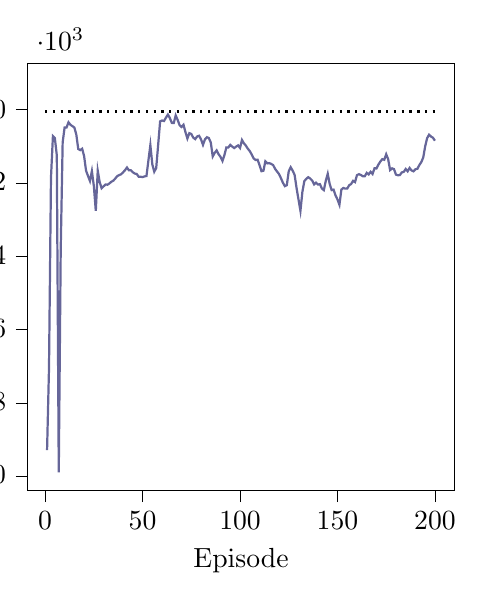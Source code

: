 % This file was created by tikzplotlib v0.9.1.
\begin{tikzpicture}[trim axis right,trim axis left]

\definecolor{color0}{rgb}{0.122,0.467,0.706}

\begin{axis}[
compat=newest,
tick align=outside,
tick pos=left,
x grid style={white!69.02!black},
xmin=-8.95, xmax=209.95,
xtick style={color=black},
y grid style={white!69.02!black},
ymin=-10384.748, ymax=1259.951,
ytick style={color=black},
scaled y ticks=true,
scaled y ticks=base 10:-3,
width=7cm,
height=7cm,
xlabel=Episode,
ylabel=Reward,
y label style={at={(-0.2,0.5)}}
]

\addplot[thick, black, dotted, domain=0:200] {-46.53};

\addplot [thick, blue!20!gray]
table {%
1 -9289.701
2 -7028.235
3 -1861.916
4 -722.594
5 -776.254
6 -1247.504
7 -9896.526
8 -3826.191
9 -891.006
10 -483.174
11 -484.569
12 -343.666
13 -411.532
14 -448.831
15 -485.649
16 -677.426
17 -1072.053
18 -1102.724
19 -1064.653
20 -1265.052
21 -1662.144
22 -1806.661
23 -1944.21
24 -1676.562
25 -2082.607
26 -2760.452
27 -1664.158
28 -1975.897
29 -2144.546
30 -2091.277
31 -2041.582
32 -2046.693
33 -2011.403
34 -1965.683
35 -1936.318
36 -1878.076
37 -1812.157
38 -1783.212
39 -1761.748
40 -1710.162
41 -1649.393
42 -1577.992
43 -1654.556
44 -1651.422
45 -1707.855
46 -1741.848
47 -1754.406
48 -1828.352
49 -1828.472
50 -1839.846
51 -1820.051
52 -1810.036
53 -1381.828
54 -967.569
55 -1491.787
56 -1692.283
57 -1588.083
58 -957.84
59 -317.442
60 -294.772
61 -308.769
62 -216.14
63 -132.079
64 -228.451
65 -359.92
66 -362.011
67 -155.697
68 -279.449
69 -423.14
70 -472.323
71 -411.045
72 -610.458
73 -785.219
74 -639.823
75 -662.229
76 -763.128
77 -802.99
78 -730.087
79 -710.97
80 -811.005
81 -959.697
82 -809.669
83 -750.277
84 -773.81
85 -894.116
86 -1275.56
87 -1178.718
88 -1110.469
89 -1215.038
90 -1285.947
91 -1398.409
92 -1235.55
93 -1028.123
94 -1030.765
95 -959.73
96 -1006.897
97 -1046.533
98 -1007.512
99 -973.736
100 -1043.316
101 -826.935
102 -917.347
103 -980.712
104 -1063.751
105 -1129.204
106 -1223.193
107 -1330.659
108 -1371.932
109 -1364.493
110 -1510.261
111 -1677.934
112 -1666.494
113 -1408.818
114 -1465.145
115 -1457.886
116 -1479.813
117 -1511.568
118 -1615.329
119 -1686.496
120 -1754.814
121 -1868.695
122 -1992.83
123 -2084.975
124 -2058.528
125 -1679.509
126 -1570.499
127 -1663.339
128 -1777.222
129 -2134.07
130 -2450.226
131 -2760.596
132 -2242.398
133 -1949.118
134 -1886.111
135 -1841.835
136 -1878.933
137 -1931.505
138 -2038.753
139 -1991.612
140 -2042.201
141 -2032.604
142 -2152.368
143 -2195.16
144 -1940.209
145 -1749.266
146 -2025.237
147 -2194.272
148 -2181.092
149 -2337.642
150 -2450.749
151 -2593.69
152 -2180.281
153 -2136.235
154 -2153.912
155 -2152.5
156 -2062.253
157 -2028.303
158 -1941.721
159 -1975.742
160 -1786.077
161 -1759.162
162 -1781.955
163 -1814.939
164 -1816.627
165 -1723.773
166 -1766.924
167 -1695.772
168 -1755.007
169 -1598.067
170 -1603.234
171 -1498.956
172 -1414.203
173 -1349.523
174 -1366.322
175 -1216.282
176 -1348.515
177 -1647.775
178 -1600.078
179 -1621.982
180 -1770.528
181 -1789.427
182 -1783.947
183 -1710.686
184 -1696.382
185 -1618.052
186 -1680.334
187 -1589.527
188 -1657.013
189 -1682.098
190 -1624.048
191 -1613.538
192 -1511.73
193 -1430.329
194 -1305.195
195 -998.564
196 -776.346
197 -681.584
198 -732.449
199 -766.288
200 -844.985
};
\end{axis}

\end{tikzpicture}
